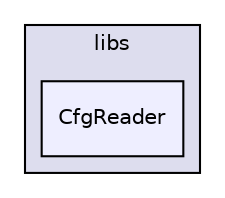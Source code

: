 digraph "libs/CfgReader" {
  compound=true
  node [ fontsize="10", fontname="Helvetica"];
  edge [ labelfontsize="10", labelfontname="Helvetica"];
  subgraph clusterdir_6719ab1f1f7655efc2fa43f7eb574fd1 {
    graph [ bgcolor="#ddddee", pencolor="black", label="libs" fontname="Helvetica", fontsize="10", URL="dir_6719ab1f1f7655efc2fa43f7eb574fd1.html"]
  dir_4985bd4e35f6deb391ee27ccccd36595 [shape=box, label="CfgReader", style="filled", fillcolor="#eeeeff", pencolor="black", URL="dir_4985bd4e35f6deb391ee27ccccd36595.html"];
  }
}
